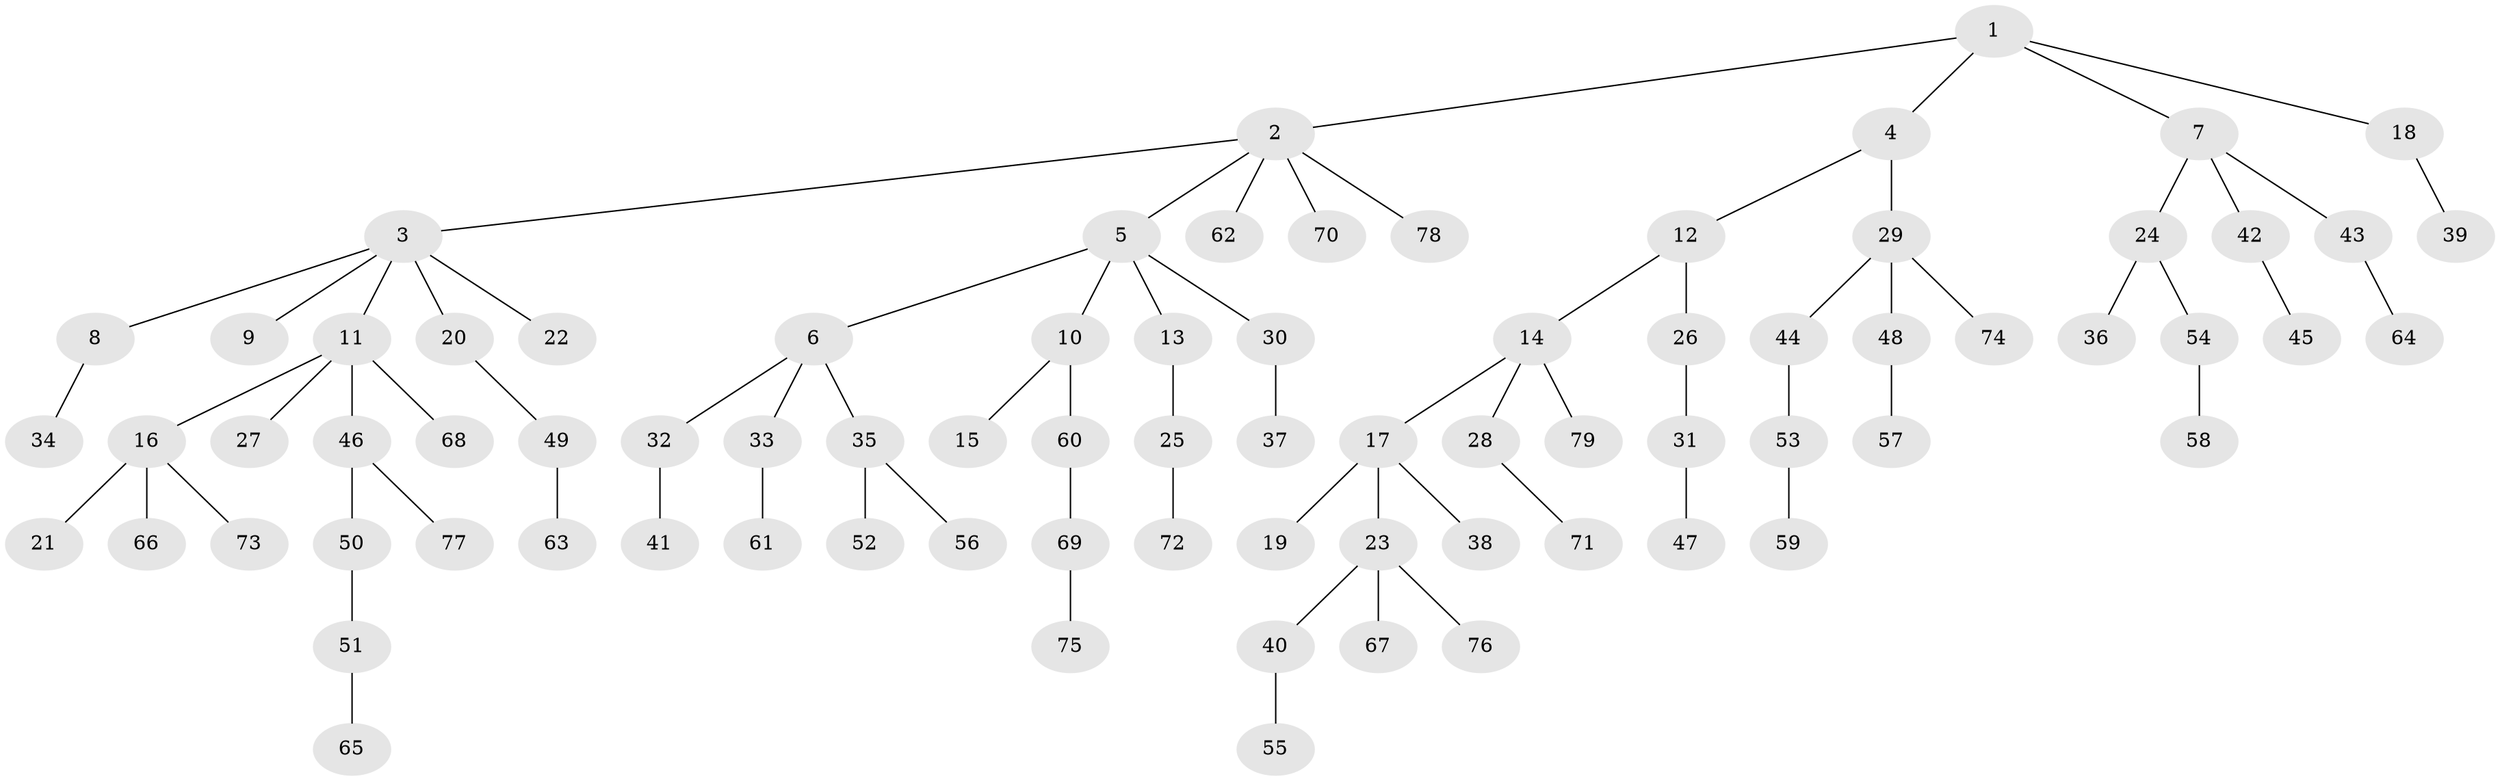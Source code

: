 // Generated by graph-tools (version 1.1) at 2025/02/03/09/25 03:02:29]
// undirected, 79 vertices, 78 edges
graph export_dot {
graph [start="1"]
  node [color=gray90,style=filled];
  1;
  2;
  3;
  4;
  5;
  6;
  7;
  8;
  9;
  10;
  11;
  12;
  13;
  14;
  15;
  16;
  17;
  18;
  19;
  20;
  21;
  22;
  23;
  24;
  25;
  26;
  27;
  28;
  29;
  30;
  31;
  32;
  33;
  34;
  35;
  36;
  37;
  38;
  39;
  40;
  41;
  42;
  43;
  44;
  45;
  46;
  47;
  48;
  49;
  50;
  51;
  52;
  53;
  54;
  55;
  56;
  57;
  58;
  59;
  60;
  61;
  62;
  63;
  64;
  65;
  66;
  67;
  68;
  69;
  70;
  71;
  72;
  73;
  74;
  75;
  76;
  77;
  78;
  79;
  1 -- 2;
  1 -- 4;
  1 -- 7;
  1 -- 18;
  2 -- 3;
  2 -- 5;
  2 -- 62;
  2 -- 70;
  2 -- 78;
  3 -- 8;
  3 -- 9;
  3 -- 11;
  3 -- 20;
  3 -- 22;
  4 -- 12;
  4 -- 29;
  5 -- 6;
  5 -- 10;
  5 -- 13;
  5 -- 30;
  6 -- 32;
  6 -- 33;
  6 -- 35;
  7 -- 24;
  7 -- 42;
  7 -- 43;
  8 -- 34;
  10 -- 15;
  10 -- 60;
  11 -- 16;
  11 -- 27;
  11 -- 46;
  11 -- 68;
  12 -- 14;
  12 -- 26;
  13 -- 25;
  14 -- 17;
  14 -- 28;
  14 -- 79;
  16 -- 21;
  16 -- 66;
  16 -- 73;
  17 -- 19;
  17 -- 23;
  17 -- 38;
  18 -- 39;
  20 -- 49;
  23 -- 40;
  23 -- 67;
  23 -- 76;
  24 -- 36;
  24 -- 54;
  25 -- 72;
  26 -- 31;
  28 -- 71;
  29 -- 44;
  29 -- 48;
  29 -- 74;
  30 -- 37;
  31 -- 47;
  32 -- 41;
  33 -- 61;
  35 -- 52;
  35 -- 56;
  40 -- 55;
  42 -- 45;
  43 -- 64;
  44 -- 53;
  46 -- 50;
  46 -- 77;
  48 -- 57;
  49 -- 63;
  50 -- 51;
  51 -- 65;
  53 -- 59;
  54 -- 58;
  60 -- 69;
  69 -- 75;
}
